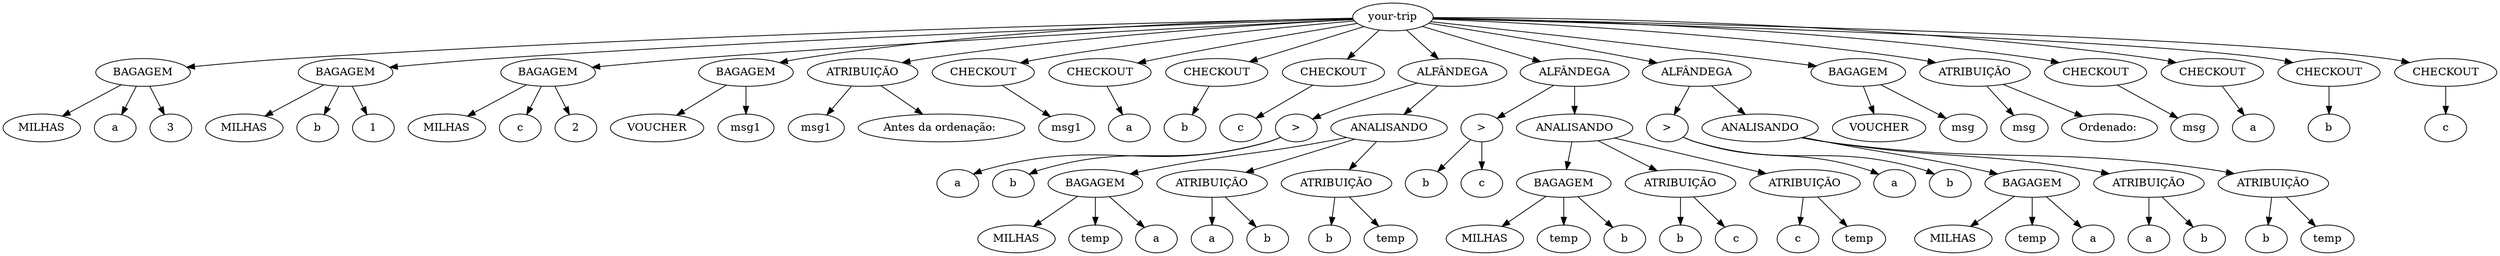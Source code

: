 digraph {
node0x604f5615b8c0 [label="your-trip"];
node0x604f5615b810 [label="BAGAGEM"];
node0x604f5615b840 [label="MILHAS"];
node0x604f5615b870 [label="a"];
node0x604f5615b810 -> node0x604f5615b840;
node0x604f5615b810 -> node0x604f5615b870;
node0x604f5615b8a0 [label="3"];
node0x604f5615b8a0 [label="3"];
node0x604f5615b810 -> node0x604f5615b8a0;
node0x604f5615b8c0 -> node0x604f5615b810;
node0x604f5615b910 [label="BAGAGEM"];
node0x604f5615b940 [label="MILHAS"];
node0x604f5615b970 [label="b"];
node0x604f5615b910 -> node0x604f5615b940;
node0x604f5615b910 -> node0x604f5615b970;
node0x604f5615b9a0 [label="1"];
node0x604f5615b9a0 [label="1"];
node0x604f5615b910 -> node0x604f5615b9a0;
node0x604f5615b8c0 -> node0x604f5615b910;
node0x604f5615b9e0 [label="BAGAGEM"];
node0x604f5615ba10 [label="MILHAS"];
node0x604f5615ba40 [label="c"];
node0x604f5615b9e0 -> node0x604f5615ba10;
node0x604f5615b9e0 -> node0x604f5615ba40;
node0x604f5615b8f0 [label="2"];
node0x604f5615b8f0 [label="2"];
node0x604f5615b9e0 -> node0x604f5615b8f0;
node0x604f5615b8c0 -> node0x604f5615b9e0;
node0x604f5615baa0 [label="BAGAGEM"];
node0x604f5615bad0 [label="VOUCHER"];
node0x604f5615bb00 [label="msg1"];
node0x604f5615baa0 -> node0x604f5615bad0;
node0x604f5615baa0 -> node0x604f5615bb00;
node0x604f5615b8c0 -> node0x604f5615baa0;
node0x604f5615bbf0 [label="ATRIBUIÇÃO"];
node0x604f5615bb60 [label="msg1"];
node0x604f5615bbc0 [label="Antes da ordenação: "];
node0x604f5615bbf0 -> node0x604f5615bb60;
node0x604f5615bbf0 -> node0x604f5615bbc0;
node0x604f5615b8c0 -> node0x604f5615bbf0;
node0x604f5615bce0 [label="CHECKOUT"];
node0x604f5615bb90 [label="msg1"];
node0x604f5615bb90 [label="msg1"];
node0x604f5615bce0 -> node0x604f5615bb90;
node0x604f5615b8c0 -> node0x604f5615bce0;
node0x604f5615be40 [label="CHECKOUT"];
node0x604f5615bdd0 [label="a"];
node0x604f5615bdd0 [label="a"];
node0x604f5615be40 -> node0x604f5615bdd0;
node0x604f5615b8c0 -> node0x604f5615be40;
node0x604f5615bfa0 [label="CHECKOUT"];
node0x604f5615bf30 [label="b"];
node0x604f5615bf30 [label="b"];
node0x604f5615bfa0 -> node0x604f5615bf30;
node0x604f5615b8c0 -> node0x604f5615bfa0;
node0x604f5615c100 [label="CHECKOUT"];
node0x604f5615c090 [label="c"];
node0x604f5615c090 [label="c"];
node0x604f5615c100 -> node0x604f5615c090;
node0x604f5615b8c0 -> node0x604f5615c100;
node0x604f5615c4e0 [label="ALFÂNDEGA"];
node0x604f5615c250 [label=">"];
node0x604f5615c250 -> node0x604f5615c1c0;
node0x604f5615c250 -> node0x604f5615c220;
node0x604f5615c1c0 [label="a"];
node0x604f5615c220 [label="b"];
node0x604f5615c320 [label="ANALISANDO"];
node0x604f5615c1f0 [label="BAGAGEM"];
node0x604f5615c290 [label="MILHAS"];
node0x604f5615c2c0 [label="temp"];
node0x604f5615c1f0 -> node0x604f5615c290;
node0x604f5615c1f0 -> node0x604f5615c2c0;
node0x604f5615c2f0 [label="a"];
node0x604f5615c2f0 [label="a"];
node0x604f5615c1f0 -> node0x604f5615c2f0;
node0x604f5615c320 -> node0x604f5615c1f0;
node0x604f5615c400 [label="ATRIBUIÇÃO"];
node0x604f5615c3a0 [label="a"];
node0x604f5615c3d0 [label="b"];
node0x604f5615c400 -> node0x604f5615c3a0;
node0x604f5615c400 -> node0x604f5615c3d0;
node0x604f5615c320 -> node0x604f5615c400;
node0x604f5615c350 [label="ATRIBUIÇÃO"];
node0x604f5615c460 [label="b"];
node0x604f5615c490 [label="temp"];
node0x604f5615c350 -> node0x604f5615c460;
node0x604f5615c350 -> node0x604f5615c490;
node0x604f5615c320 -> node0x604f5615c350;
node0x604f5615c4e0 -> node0x604f5615c250;
node0x604f5615c4e0 -> node0x604f5615c320;
node0x604f5615b8c0 -> node0x604f5615c4e0;
node0x604f5615c840 [label="ALFÂNDEGA"];
node0x604f5615c5d0 [label=">"];
node0x604f5615c5d0 -> node0x604f5615c540;
node0x604f5615c5d0 -> node0x604f5615c5a0;
node0x604f5615c540 [label="b"];
node0x604f5615c5a0 [label="c"];
node0x604f5615c6a0 [label="ANALISANDO"];
node0x604f5615c570 [label="BAGAGEM"];
node0x604f5615c610 [label="MILHAS"];
node0x604f5615c640 [label="temp"];
node0x604f5615c570 -> node0x604f5615c610;
node0x604f5615c570 -> node0x604f5615c640;
node0x604f5615c670 [label="b"];
node0x604f5615c670 [label="b"];
node0x604f5615c570 -> node0x604f5615c670;
node0x604f5615c6a0 -> node0x604f5615c570;
node0x604f5615c760 [label="ATRIBUIÇÃO"];
node0x604f5615c700 [label="b"];
node0x604f5615c730 [label="c"];
node0x604f5615c760 -> node0x604f5615c700;
node0x604f5615c760 -> node0x604f5615c730;
node0x604f5615c6a0 -> node0x604f5615c760;
node0x604f5615c440 [label="ATRIBUIÇÃO"];
node0x604f5615c7c0 [label="c"];
node0x604f5615c7f0 [label="temp"];
node0x604f5615c440 -> node0x604f5615c7c0;
node0x604f5615c440 -> node0x604f5615c7f0;
node0x604f5615c6a0 -> node0x604f5615c440;
node0x604f5615c840 -> node0x604f5615c5d0;
node0x604f5615c840 -> node0x604f5615c6a0;
node0x604f5615b8c0 -> node0x604f5615c840;
node0x604f5615cbd0 [label="ALFÂNDEGA"];
node0x604f5615c930 [label=">"];
node0x604f5615c930 -> node0x604f5615c8a0;
node0x604f5615c930 -> node0x604f5615c900;
node0x604f5615c8a0 [label="a"];
node0x604f5615c900 [label="b"];
node0x604f5615ca00 [label="ANALISANDO"];
node0x604f5615c8d0 [label="BAGAGEM"];
node0x604f5615c970 [label="MILHAS"];
node0x604f5615c9a0 [label="temp"];
node0x604f5615c8d0 -> node0x604f5615c970;
node0x604f5615c8d0 -> node0x604f5615c9a0;
node0x604f5615c9d0 [label="a"];
node0x604f5615c9d0 [label="a"];
node0x604f5615c8d0 -> node0x604f5615c9d0;
node0x604f5615ca00 -> node0x604f5615c8d0;
node0x604f5615cac0 [label="ATRIBUIÇÃO"];
node0x604f5615ca60 [label="a"];
node0x604f5615ca90 [label="b"];
node0x604f5615cac0 -> node0x604f5615ca60;
node0x604f5615cac0 -> node0x604f5615ca90;
node0x604f5615ca00 -> node0x604f5615cac0;
node0x604f5615c7a0 [label="ATRIBUIÇÃO"];
node0x604f5615cb20 [label="b"];
node0x604f5615cb50 [label="temp"];
node0x604f5615c7a0 -> node0x604f5615cb20;
node0x604f5615c7a0 -> node0x604f5615cb50;
node0x604f5615ca00 -> node0x604f5615c7a0;
node0x604f5615cbd0 -> node0x604f5615c930;
node0x604f5615cbd0 -> node0x604f5615ca00;
node0x604f5615b8c0 -> node0x604f5615cbd0;
node0x604f5615cba0 [label="BAGAGEM"];
node0x604f5615cc00 [label="VOUCHER"];
node0x604f5615cc30 [label="msg"];
node0x604f5615cba0 -> node0x604f5615cc00;
node0x604f5615cba0 -> node0x604f5615cc30;
node0x604f5615b8c0 -> node0x604f5615cba0;
node0x604f5615ccf0 [label="ATRIBUIÇÃO"];
node0x604f5615cc90 [label="msg"];
node0x604f5615ccc0 [label="Ordenado: "];
node0x604f5615ccf0 -> node0x604f5615cc90;
node0x604f5615ccf0 -> node0x604f5615ccc0;
node0x604f5615b8c0 -> node0x604f5615ccf0;
node0x604f5615bc50 [label="CHECKOUT"];
node0x604f5615cd60 [label="msg"];
node0x604f5615cd60 [label="msg"];
node0x604f5615bc50 -> node0x604f5615cd60;
node0x604f5615b8c0 -> node0x604f5615bc50;
node0x604f5615cee0 [label="CHECKOUT"];
node0x604f5615ce70 [label="a"];
node0x604f5615ce70 [label="a"];
node0x604f5615cee0 -> node0x604f5615ce70;
node0x604f5615b8c0 -> node0x604f5615cee0;
node0x604f5615d040 [label="CHECKOUT"];
node0x604f5615cfd0 [label="b"];
node0x604f5615cfd0 [label="b"];
node0x604f5615d040 -> node0x604f5615cfd0;
node0x604f5615b8c0 -> node0x604f5615d040;
node0x604f5615d1a0 [label="CHECKOUT"];
node0x604f5615d130 [label="c"];
node0x604f5615d130 [label="c"];
node0x604f5615d1a0 -> node0x604f5615d130;
node0x604f5615b8c0 -> node0x604f5615d1a0;
}
